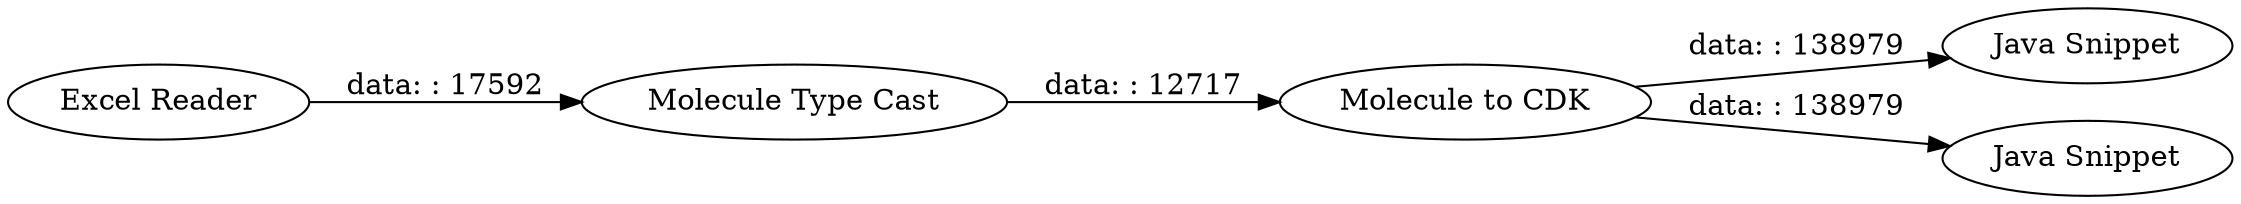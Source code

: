 digraph {
	"4510559462959151968_8" [label="Molecule to CDK"]
	"4510559462959151968_17" [label="Java Snippet"]
	"4510559462959151968_2" [label="Molecule Type Cast"]
	"4510559462959151968_15" [label="Java Snippet"]
	"4510559462959151968_12" [label="Excel Reader"]
	"4510559462959151968_8" -> "4510559462959151968_17" [label="data: : 138979"]
	"4510559462959151968_8" -> "4510559462959151968_15" [label="data: : 138979"]
	"4510559462959151968_12" -> "4510559462959151968_2" [label="data: : 17592"]
	"4510559462959151968_2" -> "4510559462959151968_8" [label="data: : 12717"]
	rankdir=LR
}
